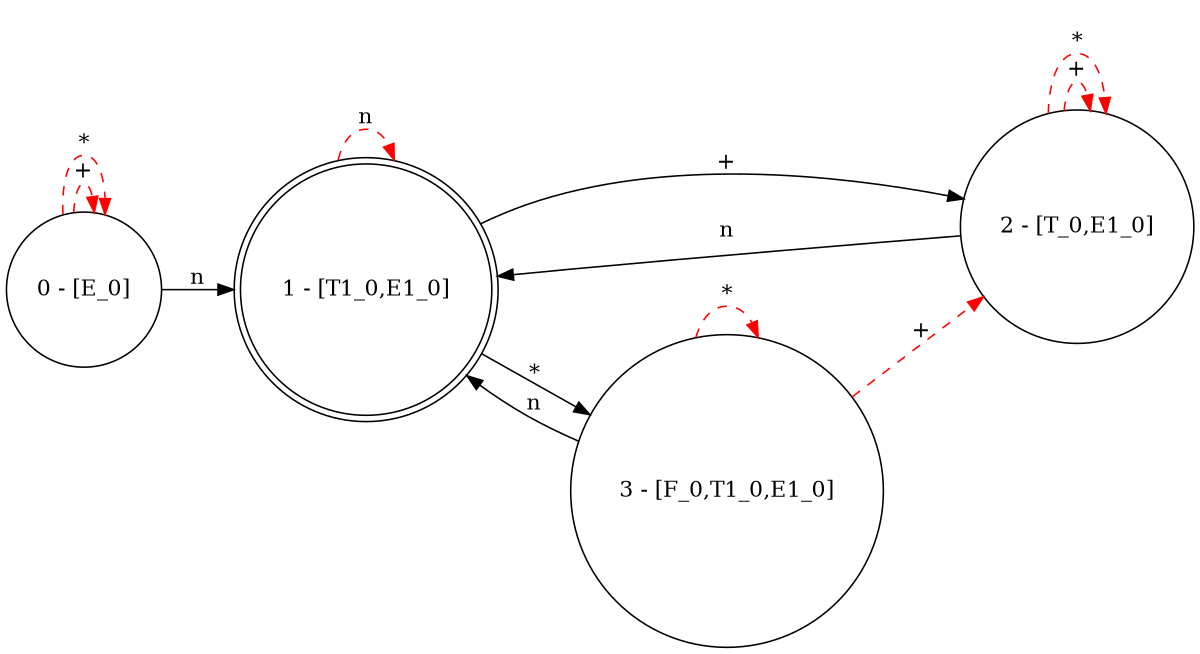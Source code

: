 digraph {
rankdir=LR;
size="8,5";
node [shape = circle, color = black];
0 [label="0 - [E_0]"];
2 [label="2 - [T_0,E1_0]"];
3 [label="3 - [F_0,T1_0,E1_0]"];
node [shape = doublecircle];
1 [label="1 - [T1_0,E1_0]"];
0 -> 0 [ label = "+", color = "red", style = dashed ];
0 -> 0 [ label = "*", color = "red", style = dashed ];
0 -> 1 [ label = "n", color = "black" ];
1 -> 2 [ label = "+", color = "black" ];
1 -> 3 [ label = "*", color = "black" ];
1 -> 1 [ label = "n", color = "red", style = dashed ];
2 -> 2 [ label = "+", color = "red", style = dashed ];
2 -> 2 [ label = "*", color = "red", style = dashed ];
2 -> 1 [ label = "n", color = "black" ];
3 -> 2 [ label = "+", color = "red", style = dashed ];
3 -> 3 [ label = "*", color = "red", style = dashed ];
3 -> 1 [ label = "n", color = "black" ];
}